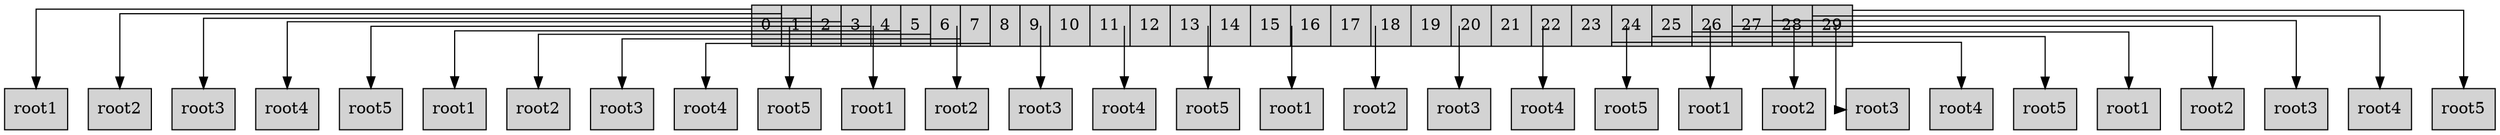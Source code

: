 digraph G {
    node[style="filled",shape= "record"]
    graph[splines = "ortho"]

 node1[label=" <f0> 0 |  <f1> 1 |  <f2> 2 |  <f3> 3 |  <f4> 4 |  <f5> 5 |  <f6> 6 |  <f7> 7 |  <f8> 8 |  <f9> 9 |  <f10> 10 |  <f11> 11 |  <f12> 12 |  <f13> 13 |  <f14> 14 |  <f15> 15 |  <f16> 16 |  <f17> 17 |  <f18> 18 |  <f19> 19 |  <f20> 20 |  <f21> 21 |  <f22> 22 |  <f23> 23 |  <f24> 24 |  <f25> 25 |  <f26> 26 |  <f27> 27 |  <f28> 28 |  <f29> 29"]
nodo0l0[label="root1"]
node1:f0 -> nodo0l0
nodo1l0[label="root2"]
node1:f1 -> nodo1l0
nodo2l0[label="root3"]
node1:f2 -> nodo2l0
nodo3l0[label="root4"]
node1:f3 -> nodo3l0
nodo4l0[label="root5"]
node1:f4 -> nodo4l0
nodo5l0[label="root1"]
node1:f5 -> nodo5l0
nodo6l0[label="root2"]
node1:f6 -> nodo6l0
nodo7l0[label="root3"]
node1:f7 -> nodo7l0
nodo8l0[label="root4"]
node1:f8 -> nodo8l0
nodo9l0[label="root5"]
node1:f9 -> nodo9l0
nodo10l0[label="root1"]
node1:f10 -> nodo10l0
nodo11l0[label="root2"]
node1:f11 -> nodo11l0
nodo12l0[label="root3"]
node1:f12 -> nodo12l0
nodo13l0[label="root4"]
node1:f13 -> nodo13l0
nodo14l0[label="root5"]
node1:f14 -> nodo14l0
nodo15l0[label="root1"]
node1:f15 -> nodo15l0
nodo16l0[label="root2"]
node1:f16 -> nodo16l0
nodo17l0[label="root3"]
node1:f17 -> nodo17l0
nodo18l0[label="root4"]
node1:f18 -> nodo18l0
nodo19l0[label="root5"]
node1:f19 -> nodo19l0
nodo20l0[label="root1"]
node1:f20 -> nodo20l0
nodo21l0[label="root2"]
node1:f21 -> nodo21l0
nodo22l0[label="root3"]
node1:f22 -> nodo22l0
nodo23l0[label="root4"]
node1:f23 -> nodo23l0
nodo24l0[label="root5"]
node1:f24 -> nodo24l0
nodo25l0[label="root1"]
node1:f25 -> nodo25l0
nodo26l0[label="root2"]
node1:f26 -> nodo26l0
nodo27l0[label="root3"]
node1:f27 -> nodo27l0
nodo28l0[label="root4"]
node1:f28 -> nodo28l0
nodo29l0[label="root5"]
node1:f29 -> nodo29l0
}
